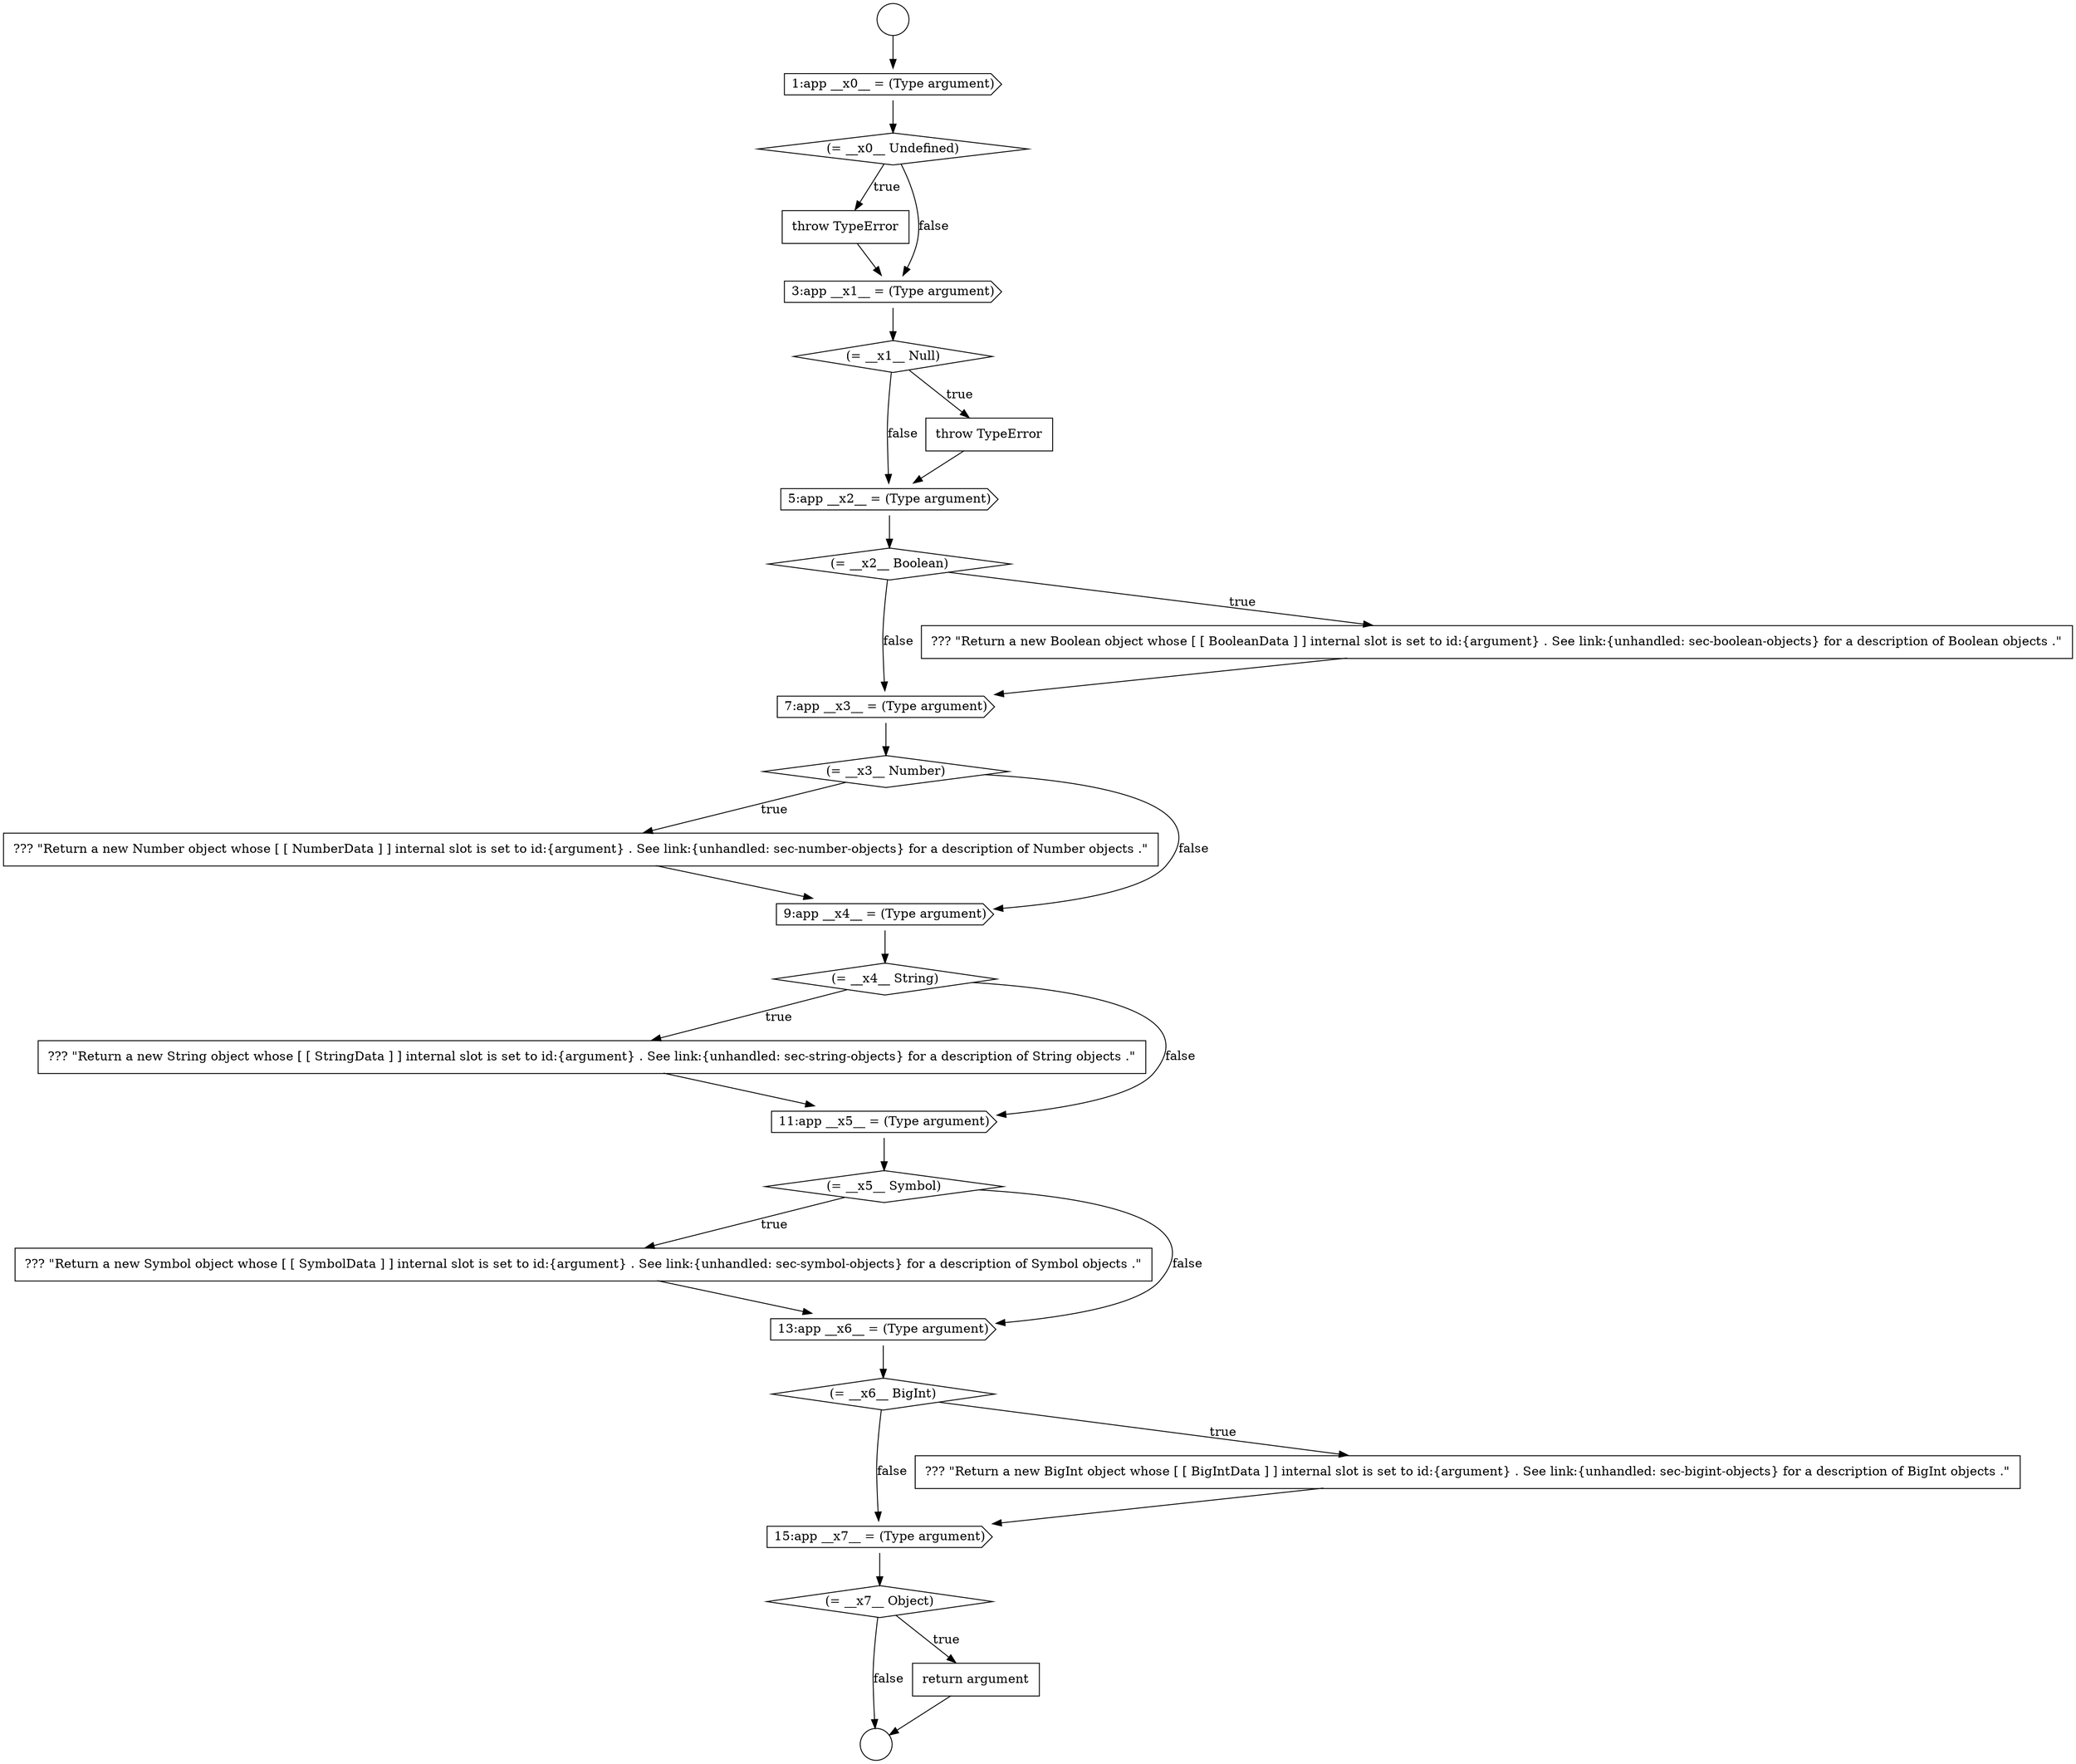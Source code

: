 digraph {
  node21856 [shape=cds, label=<<font color="black">15:app __x7__ = (Type argument)</font>> color="black" fillcolor="white" style=filled]
  node21835 [shape=cds, label=<<font color="black">1:app __x0__ = (Type argument)</font>> color="black" fillcolor="white" style=filled]
  node21852 [shape=none, margin=0, label=<<font color="black">
    <table border="0" cellborder="1" cellspacing="0" cellpadding="10">
      <tr><td align="left">??? &quot;Return a new Symbol object whose [ [ SymbolData ] ] internal slot is set to id:{argument} . See link:{unhandled: sec-symbol-objects} for a description of Symbol objects .&quot;</td></tr>
    </table>
  </font>> color="black" fillcolor="white" style=filled]
  node21841 [shape=cds, label=<<font color="black">5:app __x2__ = (Type argument)</font>> color="black" fillcolor="white" style=filled]
  node21845 [shape=diamond, label=<<font color="black">(= __x3__ Number)</font>> color="black" fillcolor="white" style=filled]
  node21854 [shape=diamond, label=<<font color="black">(= __x6__ BigInt)</font>> color="black" fillcolor="white" style=filled]
  node21837 [shape=none, margin=0, label=<<font color="black">
    <table border="0" cellborder="1" cellspacing="0" cellpadding="10">
      <tr><td align="left">throw TypeError</td></tr>
    </table>
  </font>> color="black" fillcolor="white" style=filled]
  node21842 [shape=diamond, label=<<font color="black">(= __x2__ Boolean)</font>> color="black" fillcolor="white" style=filled]
  node21846 [shape=none, margin=0, label=<<font color="black">
    <table border="0" cellborder="1" cellspacing="0" cellpadding="10">
      <tr><td align="left">??? &quot;Return a new Number object whose [ [ NumberData ] ] internal slot is set to id:{argument} . See link:{unhandled: sec-number-objects} for a description of Number objects .&quot;</td></tr>
    </table>
  </font>> color="black" fillcolor="white" style=filled]
  node21836 [shape=diamond, label=<<font color="black">(= __x0__ Undefined)</font>> color="black" fillcolor="white" style=filled]
  node21847 [shape=cds, label=<<font color="black">9:app __x4__ = (Type argument)</font>> color="black" fillcolor="white" style=filled]
  node21849 [shape=none, margin=0, label=<<font color="black">
    <table border="0" cellborder="1" cellspacing="0" cellpadding="10">
      <tr><td align="left">??? &quot;Return a new String object whose [ [ StringData ] ] internal slot is set to id:{argument} . See link:{unhandled: sec-string-objects} for a description of String objects .&quot;</td></tr>
    </table>
  </font>> color="black" fillcolor="white" style=filled]
  node21844 [shape=cds, label=<<font color="black">7:app __x3__ = (Type argument)</font>> color="black" fillcolor="white" style=filled]
  node21834 [shape=circle label=" " color="black" fillcolor="white" style=filled]
  node21839 [shape=diamond, label=<<font color="black">(= __x1__ Null)</font>> color="black" fillcolor="white" style=filled]
  node21857 [shape=diamond, label=<<font color="black">(= __x7__ Object)</font>> color="black" fillcolor="white" style=filled]
  node21833 [shape=circle label=" " color="black" fillcolor="white" style=filled]
  node21848 [shape=diamond, label=<<font color="black">(= __x4__ String)</font>> color="black" fillcolor="white" style=filled]
  node21855 [shape=none, margin=0, label=<<font color="black">
    <table border="0" cellborder="1" cellspacing="0" cellpadding="10">
      <tr><td align="left">??? &quot;Return a new BigInt object whose [ [ BigIntData ] ] internal slot is set to id:{argument} . See link:{unhandled: sec-bigint-objects} for a description of BigInt objects .&quot;</td></tr>
    </table>
  </font>> color="black" fillcolor="white" style=filled]
  node21838 [shape=cds, label=<<font color="black">3:app __x1__ = (Type argument)</font>> color="black" fillcolor="white" style=filled]
  node21858 [shape=none, margin=0, label=<<font color="black">
    <table border="0" cellborder="1" cellspacing="0" cellpadding="10">
      <tr><td align="left">return argument</td></tr>
    </table>
  </font>> color="black" fillcolor="white" style=filled]
  node21851 [shape=diamond, label=<<font color="black">(= __x5__ Symbol)</font>> color="black" fillcolor="white" style=filled]
  node21843 [shape=none, margin=0, label=<<font color="black">
    <table border="0" cellborder="1" cellspacing="0" cellpadding="10">
      <tr><td align="left">??? &quot;Return a new Boolean object whose [ [ BooleanData ] ] internal slot is set to id:{argument} . See link:{unhandled: sec-boolean-objects} for a description of Boolean objects .&quot;</td></tr>
    </table>
  </font>> color="black" fillcolor="white" style=filled]
  node21850 [shape=cds, label=<<font color="black">11:app __x5__ = (Type argument)</font>> color="black" fillcolor="white" style=filled]
  node21853 [shape=cds, label=<<font color="black">13:app __x6__ = (Type argument)</font>> color="black" fillcolor="white" style=filled]
  node21840 [shape=none, margin=0, label=<<font color="black">
    <table border="0" cellborder="1" cellspacing="0" cellpadding="10">
      <tr><td align="left">throw TypeError</td></tr>
    </table>
  </font>> color="black" fillcolor="white" style=filled]
  node21835 -> node21836 [ color="black"]
  node21850 -> node21851 [ color="black"]
  node21858 -> node21834 [ color="black"]
  node21849 -> node21850 [ color="black"]
  node21840 -> node21841 [ color="black"]
  node21833 -> node21835 [ color="black"]
  node21847 -> node21848 [ color="black"]
  node21845 -> node21846 [label=<<font color="black">true</font>> color="black"]
  node21845 -> node21847 [label=<<font color="black">false</font>> color="black"]
  node21839 -> node21840 [label=<<font color="black">true</font>> color="black"]
  node21839 -> node21841 [label=<<font color="black">false</font>> color="black"]
  node21843 -> node21844 [ color="black"]
  node21838 -> node21839 [ color="black"]
  node21848 -> node21849 [label=<<font color="black">true</font>> color="black"]
  node21848 -> node21850 [label=<<font color="black">false</font>> color="black"]
  node21853 -> node21854 [ color="black"]
  node21844 -> node21845 [ color="black"]
  node21857 -> node21858 [label=<<font color="black">true</font>> color="black"]
  node21857 -> node21834 [label=<<font color="black">false</font>> color="black"]
  node21851 -> node21852 [label=<<font color="black">true</font>> color="black"]
  node21851 -> node21853 [label=<<font color="black">false</font>> color="black"]
  node21846 -> node21847 [ color="black"]
  node21852 -> node21853 [ color="black"]
  node21842 -> node21843 [label=<<font color="black">true</font>> color="black"]
  node21842 -> node21844 [label=<<font color="black">false</font>> color="black"]
  node21841 -> node21842 [ color="black"]
  node21837 -> node21838 [ color="black"]
  node21836 -> node21837 [label=<<font color="black">true</font>> color="black"]
  node21836 -> node21838 [label=<<font color="black">false</font>> color="black"]
  node21855 -> node21856 [ color="black"]
  node21856 -> node21857 [ color="black"]
  node21854 -> node21855 [label=<<font color="black">true</font>> color="black"]
  node21854 -> node21856 [label=<<font color="black">false</font>> color="black"]
}

